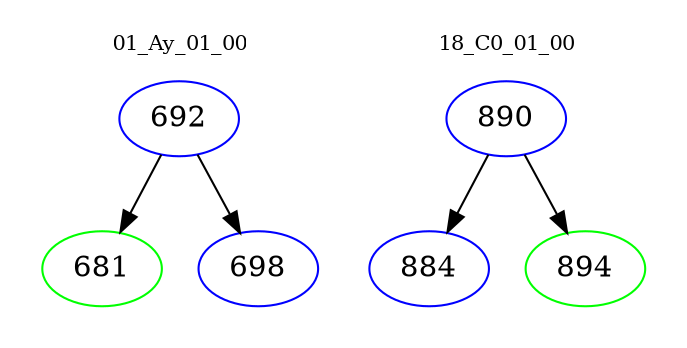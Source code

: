 digraph{
subgraph cluster_0 {
color = white
label = "01_Ay_01_00";
fontsize=10;
T0_692 [label="692", color="blue"]
T0_692 -> T0_681 [color="black"]
T0_681 [label="681", color="green"]
T0_692 -> T0_698 [color="black"]
T0_698 [label="698", color="blue"]
}
subgraph cluster_1 {
color = white
label = "18_C0_01_00";
fontsize=10;
T1_890 [label="890", color="blue"]
T1_890 -> T1_884 [color="black"]
T1_884 [label="884", color="blue"]
T1_890 -> T1_894 [color="black"]
T1_894 [label="894", color="green"]
}
}
